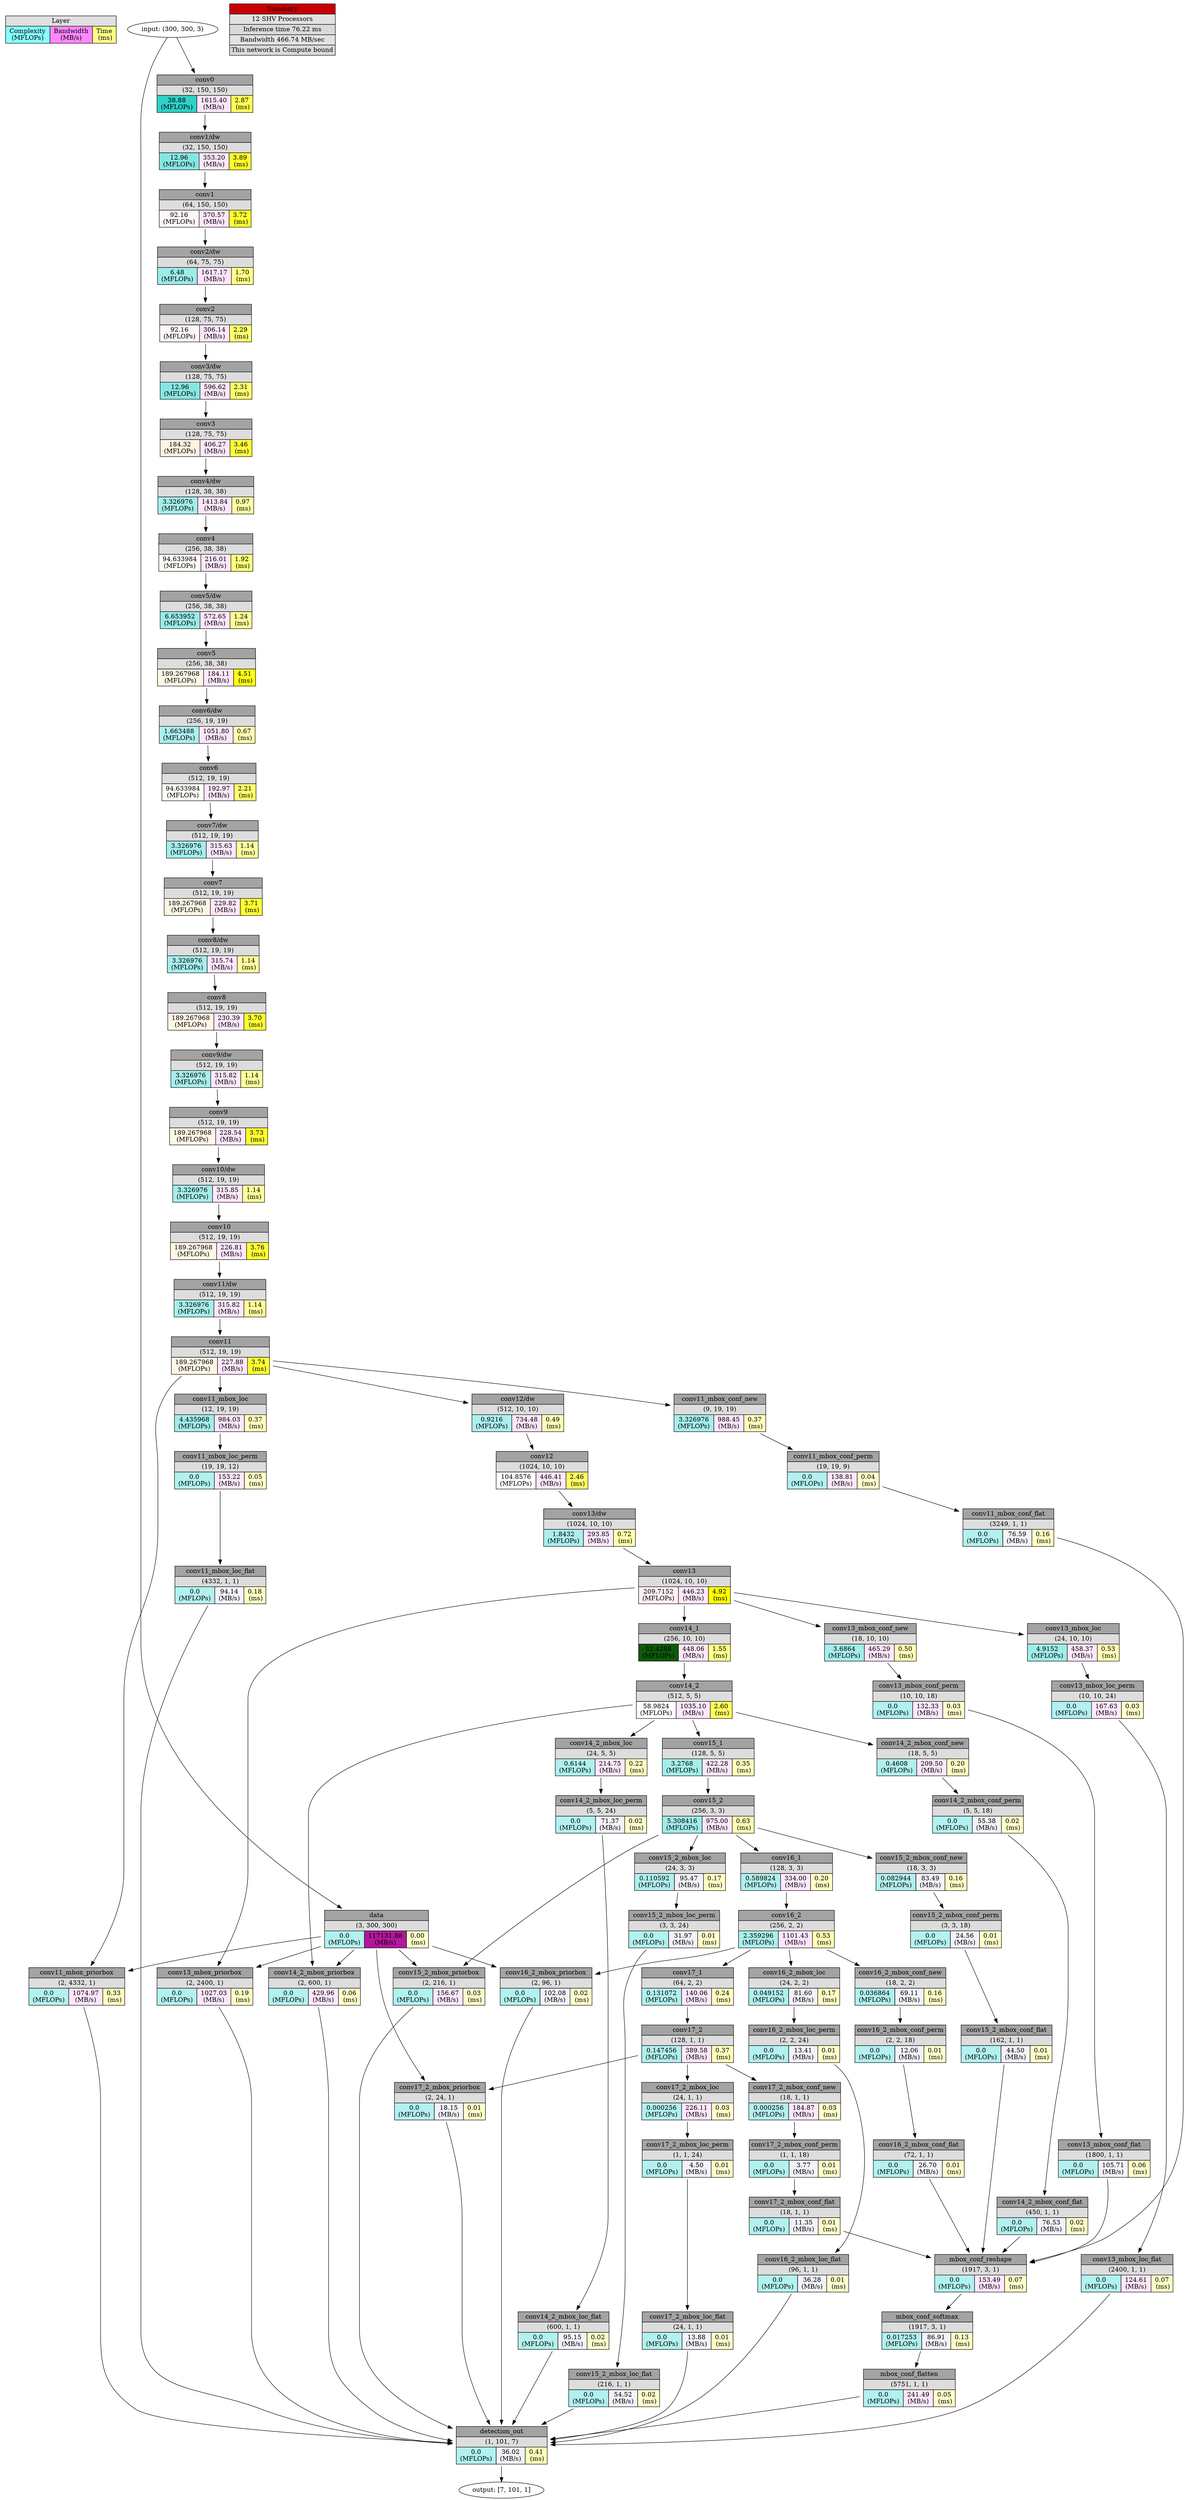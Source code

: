 digraph output {
	Legend [label=<<TABLE BORDER="0" CELLBORDER="1" CELLSPACING="0" CELLPADDING="3">
<TR><TD  BGCOLOR = "#E0E0E0" COLSPAN="3">Layer</TD></TR>
<TR><TD BGCOLOR = "#88FFFF"> Complexity <br/> (MFLOPs) </TD>
<TD BGCOLOR = "#FF88FF"> Bandwidth <br/> (MB/s) </TD>
<TD BGCOLOR = "#FFFF88"> Time <br/> (ms)</TD></TR>
</TABLE>>
 shape=plaintext]
	Input [label="input: (300, 300, 3)"]
	data [label=<
<TABLE BORDER="0" CELLBORDER="1" CELLSPACING="0" CELLPADDING="3">
<TR>
    <TD  BGCOLOR = "#A3A3A3" COLSPAN="3">data</TD>
</TR>
<TR>
    <TD  BGCOLOR = "#DDDDDD" COLSPAN="3">(3, 300, 300)</TD>
</TR>
<TR>
    <TD BGCOLOR = "#B1F1EF"> 0.0 <br/> (MFLOPs) </TD>
    <TD BGCOLOR = "#B2189E"> 117131.88 <br/> (MB/s) </TD>
    <TD BGCOLOR = "#FFFFCC"> 0.00 <br/> (ms)</TD>
</TR>
</TABLE>>
 shape=plaintext]
	Input -> data
	conv11_mbox_priorbox [label=<
<TABLE BORDER="0" CELLBORDER="1" CELLSPACING="0" CELLPADDING="3">
<TR>
    <TD  BGCOLOR = "#A3A3A3" COLSPAN="3">conv11_mbox_priorbox</TD>
</TR>
<TR>
    <TD  BGCOLOR = "#DDDDDD" COLSPAN="3">(2, 4332, 1)</TD>
</TR>
<TR>
    <TD BGCOLOR = "#B1F1EF"> 0.0 <br/> (MFLOPs) </TD>
    <TD BGCOLOR = "#FFE5FC"> 1074.97 <br/> (MB/s) </TD>
    <TD BGCOLOR = "#FFFFBE"> 0.33 <br/> (ms)</TD>
</TR>
</TABLE>>
 shape=plaintext]
	conv11 -> conv11_mbox_priorbox
	data -> conv11_mbox_priorbox
	detection_out [label=<
<TABLE BORDER="0" CELLBORDER="1" CELLSPACING="0" CELLPADDING="3">
<TR>
    <TD  BGCOLOR = "#A3A3A3" COLSPAN="3">detection_out</TD>
</TR>
<TR>
    <TD  BGCOLOR = "#DDDDDD" COLSPAN="3">(1, 101, 7)</TD>
</TR>
<TR>
    <TD BGCOLOR = "#B1F1EF"> 0.0 <br/> (MFLOPs) </TD>
    <TD BGCOLOR = "#100E7FD"> 36.02 <br/> (MB/s) </TD>
    <TD BGCOLOR = "#FFFFBB"> 0.41 <br/> (ms)</TD>
</TR>
</TABLE>>
 shape=plaintext]
	conv11_mbox_loc_flat -> detection_out
	conv13_mbox_loc_flat -> detection_out
	conv14_2_mbox_loc_flat -> detection_out
	conv15_2_mbox_loc_flat -> detection_out
	conv16_2_mbox_loc_flat -> detection_out
	conv17_2_mbox_loc_flat -> detection_out
	mbox_conf_flatten -> detection_out
	conv11_mbox_priorbox -> detection_out
	conv13_mbox_priorbox -> detection_out
	conv14_2_mbox_priorbox -> detection_out
	conv15_2_mbox_priorbox -> detection_out
	conv16_2_mbox_priorbox -> detection_out
	conv17_2_mbox_priorbox -> detection_out
	conv13_mbox_priorbox [label=<
<TABLE BORDER="0" CELLBORDER="1" CELLSPACING="0" CELLPADDING="3">
<TR>
    <TD  BGCOLOR = "#A3A3A3" COLSPAN="3">conv13_mbox_priorbox</TD>
</TR>
<TR>
    <TD  BGCOLOR = "#DDDDDD" COLSPAN="3">(2, 2400, 1)</TD>
</TR>
<TR>
    <TD BGCOLOR = "#B1F1EF"> 0.0 <br/> (MFLOPs) </TD>
    <TD BGCOLOR = "#FFE6FC"> 1027.03 <br/> (MB/s) </TD>
    <TD BGCOLOR = "#FFFFC4"> 0.19 <br/> (ms)</TD>
</TR>
</TABLE>>
 shape=plaintext]
	conv13 -> conv13_mbox_priorbox
	data -> conv13_mbox_priorbox
	conv14_2_mbox_priorbox [label=<
<TABLE BORDER="0" CELLBORDER="1" CELLSPACING="0" CELLPADDING="3">
<TR>
    <TD  BGCOLOR = "#A3A3A3" COLSPAN="3">conv14_2_mbox_priorbox</TD>
</TR>
<TR>
    <TD  BGCOLOR = "#DDDDDD" COLSPAN="3">(2, 600, 1)</TD>
</TR>
<TR>
    <TD BGCOLOR = "#B1F1EF"> 0.0 <br/> (MFLOPs) </TD>
    <TD BGCOLOR = "#FFE7FC"> 429.96 <br/> (MB/s) </TD>
    <TD BGCOLOR = "#FFFFC9"> 0.06 <br/> (ms)</TD>
</TR>
</TABLE>>
 shape=plaintext]
	conv14_2 -> conv14_2_mbox_priorbox
	data -> conv14_2_mbox_priorbox
	conv15_2_mbox_priorbox [label=<
<TABLE BORDER="0" CELLBORDER="1" CELLSPACING="0" CELLPADDING="3">
<TR>
    <TD  BGCOLOR = "#A3A3A3" COLSPAN="3">conv15_2_mbox_priorbox</TD>
</TR>
<TR>
    <TD  BGCOLOR = "#DDDDDD" COLSPAN="3">(2, 216, 1)</TD>
</TR>
<TR>
    <TD BGCOLOR = "#B1F1EF"> 0.0 <br/> (MFLOPs) </TD>
    <TD BGCOLOR = "#FFE7FD"> 156.67 <br/> (MB/s) </TD>
    <TD BGCOLOR = "#FFFFCA"> 0.03 <br/> (ms)</TD>
</TR>
</TABLE>>
 shape=plaintext]
	conv15_2 -> conv15_2_mbox_priorbox
	data -> conv15_2_mbox_priorbox
	conv16_2_mbox_priorbox [label=<
<TABLE BORDER="0" CELLBORDER="1" CELLSPACING="0" CELLPADDING="3">
<TR>
    <TD  BGCOLOR = "#A3A3A3" COLSPAN="3">conv16_2_mbox_priorbox</TD>
</TR>
<TR>
    <TD  BGCOLOR = "#DDDDDD" COLSPAN="3">(2, 96, 1)</TD>
</TR>
<TR>
    <TD BGCOLOR = "#B1F1EF"> 0.0 <br/> (MFLOPs) </TD>
    <TD BGCOLOR = "#100E7FD"> 102.08 <br/> (MB/s) </TD>
    <TD BGCOLOR = "#FFFFCB"> 0.02 <br/> (ms)</TD>
</TR>
</TABLE>>
 shape=plaintext]
	conv16_2 -> conv16_2_mbox_priorbox
	data -> conv16_2_mbox_priorbox
	conv17_2_mbox_priorbox [label=<
<TABLE BORDER="0" CELLBORDER="1" CELLSPACING="0" CELLPADDING="3">
<TR>
    <TD  BGCOLOR = "#A3A3A3" COLSPAN="3">conv17_2_mbox_priorbox</TD>
</TR>
<TR>
    <TD  BGCOLOR = "#DDDDDD" COLSPAN="3">(2, 24, 1)</TD>
</TR>
<TR>
    <TD BGCOLOR = "#B1F1EF"> 0.0 <br/> (MFLOPs) </TD>
    <TD BGCOLOR = "#100E7FD"> 18.15 <br/> (MB/s) </TD>
    <TD BGCOLOR = "#FFFFCB"> 0.01 <br/> (ms)</TD>
</TR>
</TABLE>>
 shape=plaintext]
	conv17_2 -> conv17_2_mbox_priorbox
	data -> conv17_2_mbox_priorbox
	conv0 [label=<
<TABLE BORDER="0" CELLBORDER="1" CELLSPACING="0" CELLPADDING="3">
<TR>
    <TD  BGCOLOR = "#A3A3A3" COLSPAN="3">conv0</TD>
</TR>
<TR>
    <TD  BGCOLOR = "#DDDDDD" COLSPAN="3">(32, 150, 150)</TD>
</TR>
<TR>
    <TD BGCOLOR = "#2ED1C6"> 38.88 <br/> (MFLOPs) </TD>
    <TD BGCOLOR = "#FEE4FB"> 1615.40 <br/> (MB/s) </TD>
    <TD BGCOLOR = "#FFFF55"> 2.87 <br/> (ms)</TD>
</TR>
</TABLE>>
 shape=plaintext]
	Input -> conv0
	"conv1/dw" [label=<
<TABLE BORDER="0" CELLBORDER="1" CELLSPACING="0" CELLPADDING="3">
<TR>
    <TD  BGCOLOR = "#A3A3A3" COLSPAN="3">conv1/dw</TD>
</TR>
<TR>
    <TD  BGCOLOR = "#DDDDDD" COLSPAN="3">(32, 150, 150)</TD>
</TR>
<TR>
    <TD BGCOLOR = "#85E6E1"> 12.96 <br/> (MFLOPs) </TD>
    <TD BGCOLOR = "#FFE7FD"> 353.20 <br/> (MB/s) </TD>
    <TD BGCOLOR = "#FFFF2A"> 3.89 <br/> (ms)</TD>
</TR>
</TABLE>>
 shape=plaintext]
	conv0 -> "conv1/dw"
	conv1 [label=<
<TABLE BORDER="0" CELLBORDER="1" CELLSPACING="0" CELLPADDING="3">
<TR>
    <TD  BGCOLOR = "#A3A3A3" COLSPAN="3">conv1</TD>
</TR>
<TR>
    <TD  BGCOLOR = "#DDDDDD" COLSPAN="3">(64, 150, 150)</TD>
</TR>
<TR>
    <TD BGCOLOR = "#-85A58D"> 92.16 <br/> (MFLOPs) </TD>
    <TD BGCOLOR = "#FFE7FD"> 370.57 <br/> (MB/s) </TD>
    <TD BGCOLOR = "#FFFF31"> 3.72 <br/> (ms)</TD>
</TR>
</TABLE>>
 shape=plaintext]
	"conv1/dw" -> conv1
	"conv2/dw" [label=<
<TABLE BORDER="0" CELLBORDER="1" CELLSPACING="0" CELLPADDING="3">
<TR>
    <TD  BGCOLOR = "#A3A3A3" COLSPAN="3">conv2/dw</TD>
</TR>
<TR>
    <TD  BGCOLOR = "#DDDDDD" COLSPAN="3">(64, 75, 75)</TD>
</TR>
<TR>
    <TD BGCOLOR = "#9BEBE8"> 6.48 <br/> (MFLOPs) </TD>
    <TD BGCOLOR = "#FEE4FB"> 1617.17 <br/> (MB/s) </TD>
    <TD BGCOLOR = "#FFFF85"> 1.70 <br/> (ms)</TD>
</TR>
</TABLE>>
 shape=plaintext]
	conv1 -> "conv2/dw"
	conv2 [label=<
<TABLE BORDER="0" CELLBORDER="1" CELLSPACING="0" CELLPADDING="3">
<TR>
    <TD  BGCOLOR = "#A3A3A3" COLSPAN="3">conv2</TD>
</TR>
<TR>
    <TD  BGCOLOR = "#DDDDDD" COLSPAN="3">(128, 75, 75)</TD>
</TR>
<TR>
    <TD BGCOLOR = "#-85A58D"> 92.16 <br/> (MFLOPs) </TD>
    <TD BGCOLOR = "#FFE7FD"> 306.14 <br/> (MB/s) </TD>
    <TD BGCOLOR = "#FFFF6D"> 2.29 <br/> (ms)</TD>
</TR>
</TABLE>>
 shape=plaintext]
	"conv2/dw" -> conv2
	"conv3/dw" [label=<
<TABLE BORDER="0" CELLBORDER="1" CELLSPACING="0" CELLPADDING="3">
<TR>
    <TD  BGCOLOR = "#A3A3A3" COLSPAN="3">conv3/dw</TD>
</TR>
<TR>
    <TD  BGCOLOR = "#DDDDDD" COLSPAN="3">(128, 75, 75)</TD>
</TR>
<TR>
    <TD BGCOLOR = "#85E6E1"> 12.96 <br/> (MFLOPs) </TD>
    <TD BGCOLOR = "#FFE6FC"> 596.62 <br/> (MB/s) </TD>
    <TD BGCOLOR = "#FFFF6C"> 2.31 <br/> (ms)</TD>
</TR>
</TABLE>>
 shape=plaintext]
	conv2 -> "conv3/dw"
	conv3 [label=<
<TABLE BORDER="0" CELLBORDER="1" CELLSPACING="0" CELLPADDING="3">
<TR>
    <TD  BGCOLOR = "#A3A3A3" COLSPAN="3">conv3</TD>
</TR>
<TR>
    <TD  BGCOLOR = "#DDDDDD" COLSPAN="3">(128, 75, 75)</TD>
</TR>
<TR>
    <TD BGCOLOR = "#-1BC592C"> 184.32 <br/> (MFLOPs) </TD>
    <TD BGCOLOR = "#FFE7FC"> 406.27 <br/> (MB/s) </TD>
    <TD BGCOLOR = "#FFFF3C"> 3.46 <br/> (ms)</TD>
</TR>
</TABLE>>
 shape=plaintext]
	"conv3/dw" -> conv3
	"conv4/dw" [label=<
<TABLE BORDER="0" CELLBORDER="1" CELLSPACING="0" CELLPADDING="3">
<TR>
    <TD  BGCOLOR = "#A3A3A3" COLSPAN="3">conv4/dw</TD>
</TR>
<TR>
    <TD  BGCOLOR = "#DDDDDD" COLSPAN="3">(128, 38, 38)</TD>
</TR>
<TR>
    <TD BGCOLOR = "#A5EEEB"> 3.326976 <br/> (MFLOPs) </TD>
    <TD BGCOLOR = "#FFE5FC"> 1413.84 <br/> (MB/s) </TD>
    <TD BGCOLOR = "#FFFFA3"> 0.97 <br/> (ms)</TD>
</TR>
</TABLE>>
 shape=plaintext]
	conv3 -> "conv4/dw"
	conv4 [label=<
<TABLE BORDER="0" CELLBORDER="1" CELLSPACING="0" CELLPADDING="3">
<TR>
    <TD  BGCOLOR = "#A3A3A3" COLSPAN="3">conv4</TD>
</TR>
<TR>
    <TD  BGCOLOR = "#DDDDDD" COLSPAN="3">(256, 38, 38)</TD>
</TR>
<TR>
    <TD BGCOLOR = "#-8DA38B"> 94.633984 <br/> (MFLOPs) </TD>
    <TD BGCOLOR = "#FFE7FD"> 216.01 <br/> (MB/s) </TD>
    <TD BGCOLOR = "#FFFF7C"> 1.92 <br/> (ms)</TD>
</TR>
</TABLE>>
 shape=plaintext]
	"conv4/dw" -> conv4
	"conv5/dw" [label=<
<TABLE BORDER="0" CELLBORDER="1" CELLSPACING="0" CELLPADDING="3">
<TR>
    <TD  BGCOLOR = "#A3A3A3" COLSPAN="3">conv5/dw</TD>
</TR>
<TR>
    <TD  BGCOLOR = "#DDDDDD" COLSPAN="3">(256, 38, 38)</TD>
</TR>
<TR>
    <TD BGCOLOR = "#9AEBE7"> 6.653952 <br/> (MFLOPs) </TD>
    <TD BGCOLOR = "#FFE6FC"> 572.65 <br/> (MB/s) </TD>
    <TD BGCOLOR = "#FFFF98"> 1.24 <br/> (ms)</TD>
</TR>
</TABLE>>
 shape=plaintext]
	conv4 -> "conv5/dw"
	conv5 [label=<
<TABLE BORDER="0" CELLBORDER="1" CELLSPACING="0" CELLPADDING="3">
<TR>
    <TD  BGCOLOR = "#A3A3A3" COLSPAN="3">conv5</TD>
</TR>
<TR>
    <TD  BGCOLOR = "#DDDDDD" COLSPAN="3">(256, 38, 38)</TD>
</TR>
<TR>
    <TD BGCOLOR = "#-1CC5527"> 189.267968 <br/> (MFLOPs) </TD>
    <TD BGCOLOR = "#FFE7FD"> 184.11 <br/> (MB/s) </TD>
    <TD BGCOLOR = "#FFFF11"> 4.51 <br/> (ms)</TD>
</TR>
</TABLE>>
 shape=plaintext]
	"conv5/dw" -> conv5
	"conv6/dw" [label=<
<TABLE BORDER="0" CELLBORDER="1" CELLSPACING="0" CELLPADDING="3">
<TR>
    <TD  BGCOLOR = "#A3A3A3" COLSPAN="3">conv6/dw</TD>
</TR>
<TR>
    <TD  BGCOLOR = "#DDDDDD" COLSPAN="3">(256, 19, 19)</TD>
</TR>
<TR>
    <TD BGCOLOR = "#ABEFED"> 1.663488 <br/> (MFLOPs) </TD>
    <TD BGCOLOR = "#FFE6FC"> 1051.80 <br/> (MB/s) </TD>
    <TD BGCOLOR = "#FFFFB0"> 0.67 <br/> (ms)</TD>
</TR>
</TABLE>>
 shape=plaintext]
	conv5 -> "conv6/dw"
	conv6 [label=<
<TABLE BORDER="0" CELLBORDER="1" CELLSPACING="0" CELLPADDING="3">
<TR>
    <TD  BGCOLOR = "#A3A3A3" COLSPAN="3">conv6</TD>
</TR>
<TR>
    <TD  BGCOLOR = "#DDDDDD" COLSPAN="3">(512, 19, 19)</TD>
</TR>
<TR>
    <TD BGCOLOR = "#-8DA38B"> 94.633984 <br/> (MFLOPs) </TD>
    <TD BGCOLOR = "#FFE7FD"> 192.97 <br/> (MB/s) </TD>
    <TD BGCOLOR = "#FFFF70"> 2.21 <br/> (ms)</TD>
</TR>
</TABLE>>
 shape=plaintext]
	"conv6/dw" -> conv6
	"conv7/dw" [label=<
<TABLE BORDER="0" CELLBORDER="1" CELLSPACING="0" CELLPADDING="3">
<TR>
    <TD  BGCOLOR = "#A3A3A3" COLSPAN="3">conv7/dw</TD>
</TR>
<TR>
    <TD  BGCOLOR = "#DDDDDD" COLSPAN="3">(512, 19, 19)</TD>
</TR>
<TR>
    <TD BGCOLOR = "#A5EEEB"> 3.326976 <br/> (MFLOPs) </TD>
    <TD BGCOLOR = "#FFE7FD"> 315.63 <br/> (MB/s) </TD>
    <TD BGCOLOR = "#FFFF9C"> 1.14 <br/> (ms)</TD>
</TR>
</TABLE>>
 shape=plaintext]
	conv6 -> "conv7/dw"
	conv7 [label=<
<TABLE BORDER="0" CELLBORDER="1" CELLSPACING="0" CELLPADDING="3">
<TR>
    <TD  BGCOLOR = "#A3A3A3" COLSPAN="3">conv7</TD>
</TR>
<TR>
    <TD  BGCOLOR = "#DDDDDD" COLSPAN="3">(512, 19, 19)</TD>
</TR>
<TR>
    <TD BGCOLOR = "#-1CC5527"> 189.267968 <br/> (MFLOPs) </TD>
    <TD BGCOLOR = "#FFE7FD"> 229.82 <br/> (MB/s) </TD>
    <TD BGCOLOR = "#FFFF32"> 3.71 <br/> (ms)</TD>
</TR>
</TABLE>>
 shape=plaintext]
	"conv7/dw" -> conv7
	"conv8/dw" [label=<
<TABLE BORDER="0" CELLBORDER="1" CELLSPACING="0" CELLPADDING="3">
<TR>
    <TD  BGCOLOR = "#A3A3A3" COLSPAN="3">conv8/dw</TD>
</TR>
<TR>
    <TD  BGCOLOR = "#DDDDDD" COLSPAN="3">(512, 19, 19)</TD>
</TR>
<TR>
    <TD BGCOLOR = "#A5EEEB"> 3.326976 <br/> (MFLOPs) </TD>
    <TD BGCOLOR = "#FFE7FD"> 315.74 <br/> (MB/s) </TD>
    <TD BGCOLOR = "#FFFF9C"> 1.14 <br/> (ms)</TD>
</TR>
</TABLE>>
 shape=plaintext]
	conv7 -> "conv8/dw"
	conv8 [label=<
<TABLE BORDER="0" CELLBORDER="1" CELLSPACING="0" CELLPADDING="3">
<TR>
    <TD  BGCOLOR = "#A3A3A3" COLSPAN="3">conv8</TD>
</TR>
<TR>
    <TD  BGCOLOR = "#DDDDDD" COLSPAN="3">(512, 19, 19)</TD>
</TR>
<TR>
    <TD BGCOLOR = "#-1CC5527"> 189.267968 <br/> (MFLOPs) </TD>
    <TD BGCOLOR = "#FFE7FD"> 230.39 <br/> (MB/s) </TD>
    <TD BGCOLOR = "#FFFF32"> 3.70 <br/> (ms)</TD>
</TR>
</TABLE>>
 shape=plaintext]
	"conv8/dw" -> conv8
	"conv9/dw" [label=<
<TABLE BORDER="0" CELLBORDER="1" CELLSPACING="0" CELLPADDING="3">
<TR>
    <TD  BGCOLOR = "#A3A3A3" COLSPAN="3">conv9/dw</TD>
</TR>
<TR>
    <TD  BGCOLOR = "#DDDDDD" COLSPAN="3">(512, 19, 19)</TD>
</TR>
<TR>
    <TD BGCOLOR = "#A5EEEB"> 3.326976 <br/> (MFLOPs) </TD>
    <TD BGCOLOR = "#FFE7FD"> 315.82 <br/> (MB/s) </TD>
    <TD BGCOLOR = "#FFFF9C"> 1.14 <br/> (ms)</TD>
</TR>
</TABLE>>
 shape=plaintext]
	conv8 -> "conv9/dw"
	conv9 [label=<
<TABLE BORDER="0" CELLBORDER="1" CELLSPACING="0" CELLPADDING="3">
<TR>
    <TD  BGCOLOR = "#A3A3A3" COLSPAN="3">conv9</TD>
</TR>
<TR>
    <TD  BGCOLOR = "#DDDDDD" COLSPAN="3">(512, 19, 19)</TD>
</TR>
<TR>
    <TD BGCOLOR = "#-1CC5527"> 189.267968 <br/> (MFLOPs) </TD>
    <TD BGCOLOR = "#FFE7FD"> 228.54 <br/> (MB/s) </TD>
    <TD BGCOLOR = "#FFFF31"> 3.73 <br/> (ms)</TD>
</TR>
</TABLE>>
 shape=plaintext]
	"conv9/dw" -> conv9
	"conv10/dw" [label=<
<TABLE BORDER="0" CELLBORDER="1" CELLSPACING="0" CELLPADDING="3">
<TR>
    <TD  BGCOLOR = "#A3A3A3" COLSPAN="3">conv10/dw</TD>
</TR>
<TR>
    <TD  BGCOLOR = "#DDDDDD" COLSPAN="3">(512, 19, 19)</TD>
</TR>
<TR>
    <TD BGCOLOR = "#A5EEEB"> 3.326976 <br/> (MFLOPs) </TD>
    <TD BGCOLOR = "#FFE7FD"> 315.85 <br/> (MB/s) </TD>
    <TD BGCOLOR = "#FFFF9C"> 1.14 <br/> (ms)</TD>
</TR>
</TABLE>>
 shape=plaintext]
	conv9 -> "conv10/dw"
	conv10 [label=<
<TABLE BORDER="0" CELLBORDER="1" CELLSPACING="0" CELLPADDING="3">
<TR>
    <TD  BGCOLOR = "#A3A3A3" COLSPAN="3">conv10</TD>
</TR>
<TR>
    <TD  BGCOLOR = "#DDDDDD" COLSPAN="3">(512, 19, 19)</TD>
</TR>
<TR>
    <TD BGCOLOR = "#-1CC5527"> 189.267968 <br/> (MFLOPs) </TD>
    <TD BGCOLOR = "#FFE7FD"> 226.81 <br/> (MB/s) </TD>
    <TD BGCOLOR = "#FFFF30"> 3.76 <br/> (ms)</TD>
</TR>
</TABLE>>
 shape=plaintext]
	"conv10/dw" -> conv10
	"conv11/dw" [label=<
<TABLE BORDER="0" CELLBORDER="1" CELLSPACING="0" CELLPADDING="3">
<TR>
    <TD  BGCOLOR = "#A3A3A3" COLSPAN="3">conv11/dw</TD>
</TR>
<TR>
    <TD  BGCOLOR = "#DDDDDD" COLSPAN="3">(512, 19, 19)</TD>
</TR>
<TR>
    <TD BGCOLOR = "#A5EEEB"> 3.326976 <br/> (MFLOPs) </TD>
    <TD BGCOLOR = "#FFE7FD"> 315.82 <br/> (MB/s) </TD>
    <TD BGCOLOR = "#FFFF9C"> 1.14 <br/> (ms)</TD>
</TR>
</TABLE>>
 shape=plaintext]
	conv10 -> "conv11/dw"
	conv11 [label=<
<TABLE BORDER="0" CELLBORDER="1" CELLSPACING="0" CELLPADDING="3">
<TR>
    <TD  BGCOLOR = "#A3A3A3" COLSPAN="3">conv11</TD>
</TR>
<TR>
    <TD  BGCOLOR = "#DDDDDD" COLSPAN="3">(512, 19, 19)</TD>
</TR>
<TR>
    <TD BGCOLOR = "#-1CC5527"> 189.267968 <br/> (MFLOPs) </TD>
    <TD BGCOLOR = "#FFE7FD"> 227.88 <br/> (MB/s) </TD>
    <TD BGCOLOR = "#FFFF30"> 3.74 <br/> (ms)</TD>
</TR>
</TABLE>>
 shape=plaintext]
	"conv11/dw" -> conv11
	"conv12/dw" [label=<
<TABLE BORDER="0" CELLBORDER="1" CELLSPACING="0" CELLPADDING="3">
<TR>
    <TD  BGCOLOR = "#A3A3A3" COLSPAN="3">conv12/dw</TD>
</TR>
<TR>
    <TD  BGCOLOR = "#DDDDDD" COLSPAN="3">(512, 10, 10)</TD>
</TR>
<TR>
    <TD BGCOLOR = "#ADF0EE"> 0.9216 <br/> (MFLOPs) </TD>
    <TD BGCOLOR = "#FFE6FC"> 734.48 <br/> (MB/s) </TD>
    <TD BGCOLOR = "#FFFFB7"> 0.49 <br/> (ms)</TD>
</TR>
</TABLE>>
 shape=plaintext]
	conv11 -> "conv12/dw"
	conv12 [label=<
<TABLE BORDER="0" CELLBORDER="1" CELLSPACING="0" CELLPADDING="3">
<TR>
    <TD  BGCOLOR = "#A3A3A3" COLSPAN="3">conv12</TD>
</TR>
<TR>
    <TD  BGCOLOR = "#DDDDDD" COLSPAN="3">(1024, 10, 10)</TD>
</TR>
<TR>
    <TD BGCOLOR = "#-B09A80"> 104.8576 <br/> (MFLOPs) </TD>
    <TD BGCOLOR = "#FFE7FC"> 446.41 <br/> (MB/s) </TD>
    <TD BGCOLOR = "#FFFF66"> 2.46 <br/> (ms)</TD>
</TR>
</TABLE>>
 shape=plaintext]
	"conv12/dw" -> conv12
	"conv13/dw" [label=<
<TABLE BORDER="0" CELLBORDER="1" CELLSPACING="0" CELLPADDING="3">
<TR>
    <TD  BGCOLOR = "#A3A3A3" COLSPAN="3">conv13/dw</TD>
</TR>
<TR>
    <TD  BGCOLOR = "#DDDDDD" COLSPAN="3">(1024, 10, 10)</TD>
</TR>
<TR>
    <TD BGCOLOR = "#AAEFED"> 1.8432 <br/> (MFLOPs) </TD>
    <TD BGCOLOR = "#FFE7FD"> 293.85 <br/> (MB/s) </TD>
    <TD BGCOLOR = "#FFFFAE"> 0.72 <br/> (ms)</TD>
</TR>
</TABLE>>
 shape=plaintext]
	conv12 -> "conv13/dw"
	conv13 [label=<
<TABLE BORDER="0" CELLBORDER="1" CELLSPACING="0" CELLPADDING="3">
<TR>
    <TD  BGCOLOR = "#A3A3A3" COLSPAN="3">conv13</TD>
</TR>
<TR>
    <TD  BGCOLOR = "#DDDDDD" COLSPAN="3">(1024, 10, 10)</TD>
</TR>
<TR>
    <TD BGCOLOR = "#-2114411"> 209.7152 <br/> (MFLOPs) </TD>
    <TD BGCOLOR = "#FFE7FC"> 446.23 <br/> (MB/s) </TD>
    <TD BGCOLOR = "#FFFF0"> 4.92 <br/> (ms)</TD>
</TR>
</TABLE>>
 shape=plaintext]
	"conv13/dw" -> conv13
	conv14_1 [label=<
<TABLE BORDER="0" CELLBORDER="1" CELLSPACING="0" CELLPADDING="3">
<TR>
    <TD  BGCOLOR = "#A3A3A3" COLSPAN="3">conv14_1</TD>
</TR>
<TR>
    <TD  BGCOLOR = "#DDDDDD" COLSPAN="3">(256, 10, 10)</TD>
</TR>
<TR>
    <TD BGCOLOR = "#0C5B7"> 52.4288 <br/> (MFLOPs) </TD>
    <TD BGCOLOR = "#FFE7FC"> 448.06 <br/> (MB/s) </TD>
    <TD BGCOLOR = "#FFFF8B"> 1.55 <br/> (ms)</TD>
</TR>
</TABLE>>
 shape=plaintext]
	conv13 -> conv14_1
	conv14_2 [label=<
<TABLE BORDER="0" CELLBORDER="1" CELLSPACING="0" CELLPADDING="3">
<TR>
    <TD  BGCOLOR = "#A3A3A3" COLSPAN="3">conv14_2</TD>
</TR>
<TR>
    <TD  BGCOLOR = "#DDDDDD" COLSPAN="3">(512, 5, 5)</TD>
</TR>
<TR>
    <TD BGCOLOR = "#-15C0B0"> 58.9824 <br/> (MFLOPs) </TD>
    <TD BGCOLOR = "#FFE6FC"> 1035.10 <br/> (MB/s) </TD>
    <TD BGCOLOR = "#FFFF60"> 2.60 <br/> (ms)</TD>
</TR>
</TABLE>>
 shape=plaintext]
	conv14_1 -> conv14_2
	conv15_1 [label=<
<TABLE BORDER="0" CELLBORDER="1" CELLSPACING="0" CELLPADDING="3">
<TR>
    <TD  BGCOLOR = "#A3A3A3" COLSPAN="3">conv15_1</TD>
</TR>
<TR>
    <TD  BGCOLOR = "#DDDDDD" COLSPAN="3">(128, 5, 5)</TD>
</TR>
<TR>
    <TD BGCOLOR = "#A5EEEB"> 3.2768 <br/> (MFLOPs) </TD>
    <TD BGCOLOR = "#FFE7FC"> 422.28 <br/> (MB/s) </TD>
    <TD BGCOLOR = "#FFFFBD"> 0.35 <br/> (ms)</TD>
</TR>
</TABLE>>
 shape=plaintext]
	conv14_2 -> conv15_1
	conv15_2 [label=<
<TABLE BORDER="0" CELLBORDER="1" CELLSPACING="0" CELLPADDING="3">
<TR>
    <TD  BGCOLOR = "#A3A3A3" COLSPAN="3">conv15_2</TD>
</TR>
<TR>
    <TD  BGCOLOR = "#DDDDDD" COLSPAN="3">(256, 3, 3)</TD>
</TR>
<TR>
    <TD BGCOLOR = "#9FECE9"> 5.308416 <br/> (MFLOPs) </TD>
    <TD BGCOLOR = "#FFE6FC"> 975.00 <br/> (MB/s) </TD>
    <TD BGCOLOR = "#FFFFB2"> 0.63 <br/> (ms)</TD>
</TR>
</TABLE>>
 shape=plaintext]
	conv15_1 -> conv15_2
	conv16_1 [label=<
<TABLE BORDER="0" CELLBORDER="1" CELLSPACING="0" CELLPADDING="3">
<TR>
    <TD  BGCOLOR = "#A3A3A3" COLSPAN="3">conv16_1</TD>
</TR>
<TR>
    <TD  BGCOLOR = "#DDDDDD" COLSPAN="3">(128, 3, 3)</TD>
</TR>
<TR>
    <TD BGCOLOR = "#AFF0EE"> 0.589824 <br/> (MFLOPs) </TD>
    <TD BGCOLOR = "#FFE7FD"> 334.00 <br/> (MB/s) </TD>
    <TD BGCOLOR = "#FFFFC3"> 0.20 <br/> (ms)</TD>
</TR>
</TABLE>>
 shape=plaintext]
	conv15_2 -> conv16_1
	conv16_2 [label=<
<TABLE BORDER="0" CELLBORDER="1" CELLSPACING="0" CELLPADDING="3">
<TR>
    <TD  BGCOLOR = "#A3A3A3" COLSPAN="3">conv16_2</TD>
</TR>
<TR>
    <TD  BGCOLOR = "#DDDDDD" COLSPAN="3">(256, 2, 2)</TD>
</TR>
<TR>
    <TD BGCOLOR = "#A9EFEC"> 2.359296 <br/> (MFLOPs) </TD>
    <TD BGCOLOR = "#FFE5FC"> 1101.43 <br/> (MB/s) </TD>
    <TD BGCOLOR = "#FFFFB6"> 0.53 <br/> (ms)</TD>
</TR>
</TABLE>>
 shape=plaintext]
	conv16_1 -> conv16_2
	conv17_1 [label=<
<TABLE BORDER="0" CELLBORDER="1" CELLSPACING="0" CELLPADDING="3">
<TR>
    <TD  BGCOLOR = "#A3A3A3" COLSPAN="3">conv17_1</TD>
</TR>
<TR>
    <TD  BGCOLOR = "#DDDDDD" COLSPAN="3">(64, 2, 2)</TD>
</TR>
<TR>
    <TD BGCOLOR = "#B0F0EE"> 0.131072 <br/> (MFLOPs) </TD>
    <TD BGCOLOR = "#FFE7FD"> 140.06 <br/> (MB/s) </TD>
    <TD BGCOLOR = "#FFFFC2"> 0.24 <br/> (ms)</TD>
</TR>
</TABLE>>
 shape=plaintext]
	conv16_2 -> conv17_1
	conv17_2 [label=<
<TABLE BORDER="0" CELLBORDER="1" CELLSPACING="0" CELLPADDING="3">
<TR>
    <TD  BGCOLOR = "#A3A3A3" COLSPAN="3">conv17_2</TD>
</TR>
<TR>
    <TD  BGCOLOR = "#DDDDDD" COLSPAN="3">(128, 1, 1)</TD>
</TR>
<TR>
    <TD BGCOLOR = "#B0F0EE"> 0.147456 <br/> (MFLOPs) </TD>
    <TD BGCOLOR = "#FFE7FC"> 389.58 <br/> (MB/s) </TD>
    <TD BGCOLOR = "#FFFFBC"> 0.37 <br/> (ms)</TD>
</TR>
</TABLE>>
 shape=plaintext]
	conv17_1 -> conv17_2
	conv17_2_mbox_loc [label=<
<TABLE BORDER="0" CELLBORDER="1" CELLSPACING="0" CELLPADDING="3">
<TR>
    <TD  BGCOLOR = "#A3A3A3" COLSPAN="3">conv17_2_mbox_loc</TD>
</TR>
<TR>
    <TD  BGCOLOR = "#DDDDDD" COLSPAN="3">(24, 1, 1)</TD>
</TR>
<TR>
    <TD BGCOLOR = "#B0F0EE"> 0.000256 <br/> (MFLOPs) </TD>
    <TD BGCOLOR = "#FFE7FD"> 226.11 <br/> (MB/s) </TD>
    <TD BGCOLOR = "#FFFFCA"> 0.03 <br/> (ms)</TD>
</TR>
</TABLE>>
 shape=plaintext]
	conv17_2 -> conv17_2_mbox_loc
	conv17_2_mbox_loc_perm [label=<
<TABLE BORDER="0" CELLBORDER="1" CELLSPACING="0" CELLPADDING="3">
<TR>
    <TD  BGCOLOR = "#A3A3A3" COLSPAN="3">conv17_2_mbox_loc_perm</TD>
</TR>
<TR>
    <TD  BGCOLOR = "#DDDDDD" COLSPAN="3">(1, 1, 24)</TD>
</TR>
<TR>
    <TD BGCOLOR = "#B1F1EF"> 0.0 <br/> (MFLOPs) </TD>
    <TD BGCOLOR = "#100E7FD"> 4.50 <br/> (MB/s) </TD>
    <TD BGCOLOR = "#FFFFCB"> 0.01 <br/> (ms)</TD>
</TR>
</TABLE>>
 shape=plaintext]
	conv17_2_mbox_loc -> conv17_2_mbox_loc_perm
	conv17_2_mbox_loc_flat [label=<
<TABLE BORDER="0" CELLBORDER="1" CELLSPACING="0" CELLPADDING="3">
<TR>
    <TD  BGCOLOR = "#A3A3A3" COLSPAN="3">conv17_2_mbox_loc_flat</TD>
</TR>
<TR>
    <TD  BGCOLOR = "#DDDDDD" COLSPAN="3">(24, 1, 1)</TD>
</TR>
<TR>
    <TD BGCOLOR = "#B1F1EF"> 0.0 <br/> (MFLOPs) </TD>
    <TD BGCOLOR = "#100E7FD"> 13.88 <br/> (MB/s) </TD>
    <TD BGCOLOR = "#FFFFCB"> 0.01 <br/> (ms)</TD>
</TR>
</TABLE>>
 shape=plaintext]
	conv17_2_mbox_loc_perm -> conv17_2_mbox_loc_flat
	conv17_2_mbox_conf_new [label=<
<TABLE BORDER="0" CELLBORDER="1" CELLSPACING="0" CELLPADDING="3">
<TR>
    <TD  BGCOLOR = "#A3A3A3" COLSPAN="3">conv17_2_mbox_conf_new</TD>
</TR>
<TR>
    <TD  BGCOLOR = "#DDDDDD" COLSPAN="3">(18, 1, 1)</TD>
</TR>
<TR>
    <TD BGCOLOR = "#B0F0EE"> 0.000256 <br/> (MFLOPs) </TD>
    <TD BGCOLOR = "#FFE7FD"> 184.87 <br/> (MB/s) </TD>
    <TD BGCOLOR = "#FFFFCA"> 0.03 <br/> (ms)</TD>
</TR>
</TABLE>>
 shape=plaintext]
	conv17_2 -> conv17_2_mbox_conf_new
	conv17_2_mbox_conf_perm [label=<
<TABLE BORDER="0" CELLBORDER="1" CELLSPACING="0" CELLPADDING="3">
<TR>
    <TD  BGCOLOR = "#A3A3A3" COLSPAN="3">conv17_2_mbox_conf_perm</TD>
</TR>
<TR>
    <TD  BGCOLOR = "#DDDDDD" COLSPAN="3">(1, 1, 18)</TD>
</TR>
<TR>
    <TD BGCOLOR = "#B1F1EF"> 0.0 <br/> (MFLOPs) </TD>
    <TD BGCOLOR = "#100E7FD"> 3.77 <br/> (MB/s) </TD>
    <TD BGCOLOR = "#FFFFCB"> 0.01 <br/> (ms)</TD>
</TR>
</TABLE>>
 shape=plaintext]
	conv17_2_mbox_conf_new -> conv17_2_mbox_conf_perm
	conv17_2_mbox_conf_flat [label=<
<TABLE BORDER="0" CELLBORDER="1" CELLSPACING="0" CELLPADDING="3">
<TR>
    <TD  BGCOLOR = "#A3A3A3" COLSPAN="3">conv17_2_mbox_conf_flat</TD>
</TR>
<TR>
    <TD  BGCOLOR = "#DDDDDD" COLSPAN="3">(18, 1, 1)</TD>
</TR>
<TR>
    <TD BGCOLOR = "#B1F1EF"> 0.0 <br/> (MFLOPs) </TD>
    <TD BGCOLOR = "#100E7FD"> 11.35 <br/> (MB/s) </TD>
    <TD BGCOLOR = "#FFFFCB"> 0.01 <br/> (ms)</TD>
</TR>
</TABLE>>
 shape=plaintext]
	conv17_2_mbox_conf_perm -> conv17_2_mbox_conf_flat
	mbox_conf_reshape [label=<
<TABLE BORDER="0" CELLBORDER="1" CELLSPACING="0" CELLPADDING="3">
<TR>
    <TD  BGCOLOR = "#A3A3A3" COLSPAN="3">mbox_conf_reshape</TD>
</TR>
<TR>
    <TD  BGCOLOR = "#DDDDDD" COLSPAN="3">(1917, 3, 1)</TD>
</TR>
<TR>
    <TD BGCOLOR = "#B1F1EF"> 0.0 <br/> (MFLOPs) </TD>
    <TD BGCOLOR = "#FFE7FD"> 153.49 <br/> (MB/s) </TD>
    <TD BGCOLOR = "#FFFFC9"> 0.07 <br/> (ms)</TD>
</TR>
</TABLE>>
 shape=plaintext]
	conv11_mbox_conf_flat -> mbox_conf_reshape
	conv13_mbox_conf_flat -> mbox_conf_reshape
	conv14_2_mbox_conf_flat -> mbox_conf_reshape
	conv15_2_mbox_conf_flat -> mbox_conf_reshape
	conv16_2_mbox_conf_flat -> mbox_conf_reshape
	conv17_2_mbox_conf_flat -> mbox_conf_reshape
	mbox_conf_softmax [label=<
<TABLE BORDER="0" CELLBORDER="1" CELLSPACING="0" CELLPADDING="3">
<TR>
    <TD  BGCOLOR = "#A3A3A3" COLSPAN="3">mbox_conf_softmax</TD>
</TR>
<TR>
    <TD  BGCOLOR = "#DDDDDD" COLSPAN="3">(1917, 3, 1)</TD>
</TR>
<TR>
    <TD BGCOLOR = "#B0F0EE"> 0.017253 <br/> (MFLOPs) </TD>
    <TD BGCOLOR = "#100E7FD"> 86.91 <br/> (MB/s) </TD>
    <TD BGCOLOR = "#FFFFC6"> 0.13 <br/> (ms)</TD>
</TR>
</TABLE>>
 shape=plaintext]
	mbox_conf_reshape -> mbox_conf_softmax
	mbox_conf_flatten [label=<
<TABLE BORDER="0" CELLBORDER="1" CELLSPACING="0" CELLPADDING="3">
<TR>
    <TD  BGCOLOR = "#A3A3A3" COLSPAN="3">mbox_conf_flatten</TD>
</TR>
<TR>
    <TD  BGCOLOR = "#DDDDDD" COLSPAN="3">(5751, 1, 1)</TD>
</TR>
<TR>
    <TD BGCOLOR = "#B1F1EF"> 0.0 <br/> (MFLOPs) </TD>
    <TD BGCOLOR = "#FFE7FD"> 241.49 <br/> (MB/s) </TD>
    <TD BGCOLOR = "#FFFFCA"> 0.05 <br/> (ms)</TD>
</TR>
</TABLE>>
 shape=plaintext]
	mbox_conf_softmax -> mbox_conf_flatten
	conv16_2_mbox_loc [label=<
<TABLE BORDER="0" CELLBORDER="1" CELLSPACING="0" CELLPADDING="3">
<TR>
    <TD  BGCOLOR = "#A3A3A3" COLSPAN="3">conv16_2_mbox_loc</TD>
</TR>
<TR>
    <TD  BGCOLOR = "#DDDDDD" COLSPAN="3">(24, 2, 2)</TD>
</TR>
<TR>
    <TD BGCOLOR = "#B0F0EE"> 0.049152 <br/> (MFLOPs) </TD>
    <TD BGCOLOR = "#100E7FD"> 81.60 <br/> (MB/s) </TD>
    <TD BGCOLOR = "#FFFFC5"> 0.17 <br/> (ms)</TD>
</TR>
</TABLE>>
 shape=plaintext]
	conv16_2 -> conv16_2_mbox_loc
	conv16_2_mbox_loc_perm [label=<
<TABLE BORDER="0" CELLBORDER="1" CELLSPACING="0" CELLPADDING="3">
<TR>
    <TD  BGCOLOR = "#A3A3A3" COLSPAN="3">conv16_2_mbox_loc_perm</TD>
</TR>
<TR>
    <TD  BGCOLOR = "#DDDDDD" COLSPAN="3">(2, 2, 24)</TD>
</TR>
<TR>
    <TD BGCOLOR = "#B1F1EF"> 0.0 <br/> (MFLOPs) </TD>
    <TD BGCOLOR = "#100E7FD"> 13.41 <br/> (MB/s) </TD>
    <TD BGCOLOR = "#FFFFCB"> 0.01 <br/> (ms)</TD>
</TR>
</TABLE>>
 shape=plaintext]
	conv16_2_mbox_loc -> conv16_2_mbox_loc_perm
	conv16_2_mbox_loc_flat [label=<
<TABLE BORDER="0" CELLBORDER="1" CELLSPACING="0" CELLPADDING="3">
<TR>
    <TD  BGCOLOR = "#A3A3A3" COLSPAN="3">conv16_2_mbox_loc_flat</TD>
</TR>
<TR>
    <TD  BGCOLOR = "#DDDDDD" COLSPAN="3">(96, 1, 1)</TD>
</TR>
<TR>
    <TD BGCOLOR = "#B1F1EF"> 0.0 <br/> (MFLOPs) </TD>
    <TD BGCOLOR = "#100E7FD"> 36.28 <br/> (MB/s) </TD>
    <TD BGCOLOR = "#FFFFCB"> 0.01 <br/> (ms)</TD>
</TR>
</TABLE>>
 shape=plaintext]
	conv16_2_mbox_loc_perm -> conv16_2_mbox_loc_flat
	conv16_2_mbox_conf_new [label=<
<TABLE BORDER="0" CELLBORDER="1" CELLSPACING="0" CELLPADDING="3">
<TR>
    <TD  BGCOLOR = "#A3A3A3" COLSPAN="3">conv16_2_mbox_conf_new</TD>
</TR>
<TR>
    <TD  BGCOLOR = "#DDDDDD" COLSPAN="3">(18, 2, 2)</TD>
</TR>
<TR>
    <TD BGCOLOR = "#B0F0EE"> 0.036864 <br/> (MFLOPs) </TD>
    <TD BGCOLOR = "#100E7FD"> 69.11 <br/> (MB/s) </TD>
    <TD BGCOLOR = "#FFFFC5"> 0.16 <br/> (ms)</TD>
</TR>
</TABLE>>
 shape=plaintext]
	conv16_2 -> conv16_2_mbox_conf_new
	conv16_2_mbox_conf_perm [label=<
<TABLE BORDER="0" CELLBORDER="1" CELLSPACING="0" CELLPADDING="3">
<TR>
    <TD  BGCOLOR = "#A3A3A3" COLSPAN="3">conv16_2_mbox_conf_perm</TD>
</TR>
<TR>
    <TD  BGCOLOR = "#DDDDDD" COLSPAN="3">(2, 2, 18)</TD>
</TR>
<TR>
    <TD BGCOLOR = "#B1F1EF"> 0.0 <br/> (MFLOPs) </TD>
    <TD BGCOLOR = "#100E7FD"> 12.06 <br/> (MB/s) </TD>
    <TD BGCOLOR = "#FFFFCB"> 0.01 <br/> (ms)</TD>
</TR>
</TABLE>>
 shape=plaintext]
	conv16_2_mbox_conf_new -> conv16_2_mbox_conf_perm
	conv16_2_mbox_conf_flat [label=<
<TABLE BORDER="0" CELLBORDER="1" CELLSPACING="0" CELLPADDING="3">
<TR>
    <TD  BGCOLOR = "#A3A3A3" COLSPAN="3">conv16_2_mbox_conf_flat</TD>
</TR>
<TR>
    <TD  BGCOLOR = "#DDDDDD" COLSPAN="3">(72, 1, 1)</TD>
</TR>
<TR>
    <TD BGCOLOR = "#B1F1EF"> 0.0 <br/> (MFLOPs) </TD>
    <TD BGCOLOR = "#100E7FD"> 26.70 <br/> (MB/s) </TD>
    <TD BGCOLOR = "#FFFFCB"> 0.01 <br/> (ms)</TD>
</TR>
</TABLE>>
 shape=plaintext]
	conv16_2_mbox_conf_perm -> conv16_2_mbox_conf_flat
	conv15_2_mbox_loc [label=<
<TABLE BORDER="0" CELLBORDER="1" CELLSPACING="0" CELLPADDING="3">
<TR>
    <TD  BGCOLOR = "#A3A3A3" COLSPAN="3">conv15_2_mbox_loc</TD>
</TR>
<TR>
    <TD  BGCOLOR = "#DDDDDD" COLSPAN="3">(24, 3, 3)</TD>
</TR>
<TR>
    <TD BGCOLOR = "#B0F0EE"> 0.110592 <br/> (MFLOPs) </TD>
    <TD BGCOLOR = "#100E7FD"> 95.47 <br/> (MB/s) </TD>
    <TD BGCOLOR = "#FFFFC5"> 0.17 <br/> (ms)</TD>
</TR>
</TABLE>>
 shape=plaintext]
	conv15_2 -> conv15_2_mbox_loc
	conv15_2_mbox_loc_perm [label=<
<TABLE BORDER="0" CELLBORDER="1" CELLSPACING="0" CELLPADDING="3">
<TR>
    <TD  BGCOLOR = "#A3A3A3" COLSPAN="3">conv15_2_mbox_loc_perm</TD>
</TR>
<TR>
    <TD  BGCOLOR = "#DDDDDD" COLSPAN="3">(3, 3, 24)</TD>
</TR>
<TR>
    <TD BGCOLOR = "#B1F1EF"> 0.0 <br/> (MFLOPs) </TD>
    <TD BGCOLOR = "#100E7FD"> 31.97 <br/> (MB/s) </TD>
    <TD BGCOLOR = "#FFFFCB"> 0.01 <br/> (ms)</TD>
</TR>
</TABLE>>
 shape=plaintext]
	conv15_2_mbox_loc -> conv15_2_mbox_loc_perm
	conv15_2_mbox_loc_flat [label=<
<TABLE BORDER="0" CELLBORDER="1" CELLSPACING="0" CELLPADDING="3">
<TR>
    <TD  BGCOLOR = "#A3A3A3" COLSPAN="3">conv15_2_mbox_loc_flat</TD>
</TR>
<TR>
    <TD  BGCOLOR = "#DDDDDD" COLSPAN="3">(216, 1, 1)</TD>
</TR>
<TR>
    <TD BGCOLOR = "#B1F1EF"> 0.0 <br/> (MFLOPs) </TD>
    <TD BGCOLOR = "#100E7FD"> 54.52 <br/> (MB/s) </TD>
    <TD BGCOLOR = "#FFFFCB"> 0.02 <br/> (ms)</TD>
</TR>
</TABLE>>
 shape=plaintext]
	conv15_2_mbox_loc_perm -> conv15_2_mbox_loc_flat
	conv15_2_mbox_conf_new [label=<
<TABLE BORDER="0" CELLBORDER="1" CELLSPACING="0" CELLPADDING="3">
<TR>
    <TD  BGCOLOR = "#A3A3A3" COLSPAN="3">conv15_2_mbox_conf_new</TD>
</TR>
<TR>
    <TD  BGCOLOR = "#DDDDDD" COLSPAN="3">(18, 3, 3)</TD>
</TR>
<TR>
    <TD BGCOLOR = "#B0F0EE"> 0.082944 <br/> (MFLOPs) </TD>
    <TD BGCOLOR = "#100E7FD"> 83.49 <br/> (MB/s) </TD>
    <TD BGCOLOR = "#FFFFC5"> 0.16 <br/> (ms)</TD>
</TR>
</TABLE>>
 shape=plaintext]
	conv15_2 -> conv15_2_mbox_conf_new
	conv15_2_mbox_conf_perm [label=<
<TABLE BORDER="0" CELLBORDER="1" CELLSPACING="0" CELLPADDING="3">
<TR>
    <TD  BGCOLOR = "#A3A3A3" COLSPAN="3">conv15_2_mbox_conf_perm</TD>
</TR>
<TR>
    <TD  BGCOLOR = "#DDDDDD" COLSPAN="3">(3, 3, 18)</TD>
</TR>
<TR>
    <TD BGCOLOR = "#B1F1EF"> 0.0 <br/> (MFLOPs) </TD>
    <TD BGCOLOR = "#100E7FD"> 24.56 <br/> (MB/s) </TD>
    <TD BGCOLOR = "#FFFFCB"> 0.01 <br/> (ms)</TD>
</TR>
</TABLE>>
 shape=plaintext]
	conv15_2_mbox_conf_new -> conv15_2_mbox_conf_perm
	conv15_2_mbox_conf_flat [label=<
<TABLE BORDER="0" CELLBORDER="1" CELLSPACING="0" CELLPADDING="3">
<TR>
    <TD  BGCOLOR = "#A3A3A3" COLSPAN="3">conv15_2_mbox_conf_flat</TD>
</TR>
<TR>
    <TD  BGCOLOR = "#DDDDDD" COLSPAN="3">(162, 1, 1)</TD>
</TR>
<TR>
    <TD BGCOLOR = "#B1F1EF"> 0.0 <br/> (MFLOPs) </TD>
    <TD BGCOLOR = "#100E7FD"> 44.50 <br/> (MB/s) </TD>
    <TD BGCOLOR = "#FFFFCB"> 0.01 <br/> (ms)</TD>
</TR>
</TABLE>>
 shape=plaintext]
	conv15_2_mbox_conf_perm -> conv15_2_mbox_conf_flat
	conv14_2_mbox_loc [label=<
<TABLE BORDER="0" CELLBORDER="1" CELLSPACING="0" CELLPADDING="3">
<TR>
    <TD  BGCOLOR = "#A3A3A3" COLSPAN="3">conv14_2_mbox_loc</TD>
</TR>
<TR>
    <TD  BGCOLOR = "#DDDDDD" COLSPAN="3">(24, 5, 5)</TD>
</TR>
<TR>
    <TD BGCOLOR = "#AEF0EE"> 0.6144 <br/> (MFLOPs) </TD>
    <TD BGCOLOR = "#FFE7FD"> 214.75 <br/> (MB/s) </TD>
    <TD BGCOLOR = "#FFFFC3"> 0.22 <br/> (ms)</TD>
</TR>
</TABLE>>
 shape=plaintext]
	conv14_2 -> conv14_2_mbox_loc
	conv14_2_mbox_loc_perm [label=<
<TABLE BORDER="0" CELLBORDER="1" CELLSPACING="0" CELLPADDING="3">
<TR>
    <TD  BGCOLOR = "#A3A3A3" COLSPAN="3">conv14_2_mbox_loc_perm</TD>
</TR>
<TR>
    <TD  BGCOLOR = "#DDDDDD" COLSPAN="3">(5, 5, 24)</TD>
</TR>
<TR>
    <TD BGCOLOR = "#B1F1EF"> 0.0 <br/> (MFLOPs) </TD>
    <TD BGCOLOR = "#100E7FD"> 71.37 <br/> (MB/s) </TD>
    <TD BGCOLOR = "#FFFFCB"> 0.02 <br/> (ms)</TD>
</TR>
</TABLE>>
 shape=plaintext]
	conv14_2_mbox_loc -> conv14_2_mbox_loc_perm
	conv14_2_mbox_loc_flat [label=<
<TABLE BORDER="0" CELLBORDER="1" CELLSPACING="0" CELLPADDING="3">
<TR>
    <TD  BGCOLOR = "#A3A3A3" COLSPAN="3">conv14_2_mbox_loc_flat</TD>
</TR>
<TR>
    <TD  BGCOLOR = "#DDDDDD" COLSPAN="3">(600, 1, 1)</TD>
</TR>
<TR>
    <TD BGCOLOR = "#B1F1EF"> 0.0 <br/> (MFLOPs) </TD>
    <TD BGCOLOR = "#100E7FD"> 95.15 <br/> (MB/s) </TD>
    <TD BGCOLOR = "#FFFFCB"> 0.02 <br/> (ms)</TD>
</TR>
</TABLE>>
 shape=plaintext]
	conv14_2_mbox_loc_perm -> conv14_2_mbox_loc_flat
	conv14_2_mbox_conf_new [label=<
<TABLE BORDER="0" CELLBORDER="1" CELLSPACING="0" CELLPADDING="3">
<TR>
    <TD  BGCOLOR = "#A3A3A3" COLSPAN="3">conv14_2_mbox_conf_new</TD>
</TR>
<TR>
    <TD  BGCOLOR = "#DDDDDD" COLSPAN="3">(18, 5, 5)</TD>
</TR>
<TR>
    <TD BGCOLOR = "#AFF0EE"> 0.4608 <br/> (MFLOPs) </TD>
    <TD BGCOLOR = "#FFE7FD"> 209.50 <br/> (MB/s) </TD>
    <TD BGCOLOR = "#FFFFC3"> 0.20 <br/> (ms)</TD>
</TR>
</TABLE>>
 shape=plaintext]
	conv14_2 -> conv14_2_mbox_conf_new
	conv14_2_mbox_conf_perm [label=<
<TABLE BORDER="0" CELLBORDER="1" CELLSPACING="0" CELLPADDING="3">
<TR>
    <TD  BGCOLOR = "#A3A3A3" COLSPAN="3">conv14_2_mbox_conf_perm</TD>
</TR>
<TR>
    <TD  BGCOLOR = "#DDDDDD" COLSPAN="3">(5, 5, 18)</TD>
</TR>
<TR>
    <TD BGCOLOR = "#B1F1EF"> 0.0 <br/> (MFLOPs) </TD>
    <TD BGCOLOR = "#100E7FD"> 55.38 <br/> (MB/s) </TD>
    <TD BGCOLOR = "#FFFFCB"> 0.02 <br/> (ms)</TD>
</TR>
</TABLE>>
 shape=plaintext]
	conv14_2_mbox_conf_new -> conv14_2_mbox_conf_perm
	conv14_2_mbox_conf_flat [label=<
<TABLE BORDER="0" CELLBORDER="1" CELLSPACING="0" CELLPADDING="3">
<TR>
    <TD  BGCOLOR = "#A3A3A3" COLSPAN="3">conv14_2_mbox_conf_flat</TD>
</TR>
<TR>
    <TD  BGCOLOR = "#DDDDDD" COLSPAN="3">(450, 1, 1)</TD>
</TR>
<TR>
    <TD BGCOLOR = "#B1F1EF"> 0.0 <br/> (MFLOPs) </TD>
    <TD BGCOLOR = "#100E7FD"> 76.53 <br/> (MB/s) </TD>
    <TD BGCOLOR = "#FFFFCB"> 0.02 <br/> (ms)</TD>
</TR>
</TABLE>>
 shape=plaintext]
	conv14_2_mbox_conf_perm -> conv14_2_mbox_conf_flat
	conv13_mbox_loc [label=<
<TABLE BORDER="0" CELLBORDER="1" CELLSPACING="0" CELLPADDING="3">
<TR>
    <TD  BGCOLOR = "#A3A3A3" COLSPAN="3">conv13_mbox_loc</TD>
</TR>
<TR>
    <TD  BGCOLOR = "#DDDDDD" COLSPAN="3">(24, 10, 10)</TD>
</TR>
<TR>
    <TD BGCOLOR = "#A0ECE9"> 4.9152 <br/> (MFLOPs) </TD>
    <TD BGCOLOR = "#FFE7FC"> 458.37 <br/> (MB/s) </TD>
    <TD BGCOLOR = "#FFFFB6"> 0.53 <br/> (ms)</TD>
</TR>
</TABLE>>
 shape=plaintext]
	conv13 -> conv13_mbox_loc
	conv13_mbox_loc_perm [label=<
<TABLE BORDER="0" CELLBORDER="1" CELLSPACING="0" CELLPADDING="3">
<TR>
    <TD  BGCOLOR = "#A3A3A3" COLSPAN="3">conv13_mbox_loc_perm</TD>
</TR>
<TR>
    <TD  BGCOLOR = "#DDDDDD" COLSPAN="3">(10, 10, 24)</TD>
</TR>
<TR>
    <TD BGCOLOR = "#B1F1EF"> 0.0 <br/> (MFLOPs) </TD>
    <TD BGCOLOR = "#FFE7FD"> 167.63 <br/> (MB/s) </TD>
    <TD BGCOLOR = "#FFFFCA"> 0.03 <br/> (ms)</TD>
</TR>
</TABLE>>
 shape=plaintext]
	conv13_mbox_loc -> conv13_mbox_loc_perm
	conv13_mbox_loc_flat [label=<
<TABLE BORDER="0" CELLBORDER="1" CELLSPACING="0" CELLPADDING="3">
<TR>
    <TD  BGCOLOR = "#A3A3A3" COLSPAN="3">conv13_mbox_loc_flat</TD>
</TR>
<TR>
    <TD  BGCOLOR = "#DDDDDD" COLSPAN="3">(2400, 1, 1)</TD>
</TR>
<TR>
    <TD BGCOLOR = "#B1F1EF"> 0.0 <br/> (MFLOPs) </TD>
    <TD BGCOLOR = "#FFE7FD"> 124.61 <br/> (MB/s) </TD>
    <TD BGCOLOR = "#FFFFC9"> 0.07 <br/> (ms)</TD>
</TR>
</TABLE>>
 shape=plaintext]
	conv13_mbox_loc_perm -> conv13_mbox_loc_flat
	conv13_mbox_conf_new [label=<
<TABLE BORDER="0" CELLBORDER="1" CELLSPACING="0" CELLPADDING="3">
<TR>
    <TD  BGCOLOR = "#A3A3A3" COLSPAN="3">conv13_mbox_conf_new</TD>
</TR>
<TR>
    <TD  BGCOLOR = "#DDDDDD" COLSPAN="3">(18, 10, 10)</TD>
</TR>
<TR>
    <TD BGCOLOR = "#A4EDEB"> 3.6864 <br/> (MFLOPs) </TD>
    <TD BGCOLOR = "#FFE7FC"> 465.29 <br/> (MB/s) </TD>
    <TD BGCOLOR = "#FFFFB7"> 0.50 <br/> (ms)</TD>
</TR>
</TABLE>>
 shape=plaintext]
	conv13 -> conv13_mbox_conf_new
	conv13_mbox_conf_perm [label=<
<TABLE BORDER="0" CELLBORDER="1" CELLSPACING="0" CELLPADDING="3">
<TR>
    <TD  BGCOLOR = "#A3A3A3" COLSPAN="3">conv13_mbox_conf_perm</TD>
</TR>
<TR>
    <TD  BGCOLOR = "#DDDDDD" COLSPAN="3">(10, 10, 18)</TD>
</TR>
<TR>
    <TD BGCOLOR = "#B1F1EF"> 0.0 <br/> (MFLOPs) </TD>
    <TD BGCOLOR = "#FFE7FD"> 132.33 <br/> (MB/s) </TD>
    <TD BGCOLOR = "#FFFFCA"> 0.03 <br/> (ms)</TD>
</TR>
</TABLE>>
 shape=plaintext]
	conv13_mbox_conf_new -> conv13_mbox_conf_perm
	conv13_mbox_conf_flat [label=<
<TABLE BORDER="0" CELLBORDER="1" CELLSPACING="0" CELLPADDING="3">
<TR>
    <TD  BGCOLOR = "#A3A3A3" COLSPAN="3">conv13_mbox_conf_flat</TD>
</TR>
<TR>
    <TD  BGCOLOR = "#DDDDDD" COLSPAN="3">(1800, 1, 1)</TD>
</TR>
<TR>
    <TD BGCOLOR = "#B1F1EF"> 0.0 <br/> (MFLOPs) </TD>
    <TD BGCOLOR = "#100E7FD"> 105.71 <br/> (MB/s) </TD>
    <TD BGCOLOR = "#FFFFC9"> 0.06 <br/> (ms)</TD>
</TR>
</TABLE>>
 shape=plaintext]
	conv13_mbox_conf_perm -> conv13_mbox_conf_flat
	conv11_mbox_loc [label=<
<TABLE BORDER="0" CELLBORDER="1" CELLSPACING="0" CELLPADDING="3">
<TR>
    <TD  BGCOLOR = "#A3A3A3" COLSPAN="3">conv11_mbox_loc</TD>
</TR>
<TR>
    <TD  BGCOLOR = "#DDDDDD" COLSPAN="3">(12, 19, 19)</TD>
</TR>
<TR>
    <TD BGCOLOR = "#A2EDEA"> 4.435968 <br/> (MFLOPs) </TD>
    <TD BGCOLOR = "#FFE6FC"> 984.03 <br/> (MB/s) </TD>
    <TD BGCOLOR = "#FFFFBC"> 0.37 <br/> (ms)</TD>
</TR>
</TABLE>>
 shape=plaintext]
	conv11 -> conv11_mbox_loc
	conv11_mbox_loc_perm [label=<
<TABLE BORDER="0" CELLBORDER="1" CELLSPACING="0" CELLPADDING="3">
<TR>
    <TD  BGCOLOR = "#A3A3A3" COLSPAN="3">conv11_mbox_loc_perm</TD>
</TR>
<TR>
    <TD  BGCOLOR = "#DDDDDD" COLSPAN="3">(19, 19, 12)</TD>
</TR>
<TR>
    <TD BGCOLOR = "#B1F1EF"> 0.0 <br/> (MFLOPs) </TD>
    <TD BGCOLOR = "#FFE7FD"> 153.22 <br/> (MB/s) </TD>
    <TD BGCOLOR = "#FFFFCA"> 0.05 <br/> (ms)</TD>
</TR>
</TABLE>>
 shape=plaintext]
	conv11_mbox_loc -> conv11_mbox_loc_perm
	conv11_mbox_loc_flat [label=<
<TABLE BORDER="0" CELLBORDER="1" CELLSPACING="0" CELLPADDING="3">
<TR>
    <TD  BGCOLOR = "#A3A3A3" COLSPAN="3">conv11_mbox_loc_flat</TD>
</TR>
<TR>
    <TD  BGCOLOR = "#DDDDDD" COLSPAN="3">(4332, 1, 1)</TD>
</TR>
<TR>
    <TD BGCOLOR = "#B1F1EF"> 0.0 <br/> (MFLOPs) </TD>
    <TD BGCOLOR = "#100E7FD"> 94.14 <br/> (MB/s) </TD>
    <TD BGCOLOR = "#FFFFC4"> 0.18 <br/> (ms)</TD>
</TR>
</TABLE>>
 shape=plaintext]
	conv11_mbox_loc_perm -> conv11_mbox_loc_flat
	conv11_mbox_conf_new [label=<
<TABLE BORDER="0" CELLBORDER="1" CELLSPACING="0" CELLPADDING="3">
<TR>
    <TD  BGCOLOR = "#A3A3A3" COLSPAN="3">conv11_mbox_conf_new</TD>
</TR>
<TR>
    <TD  BGCOLOR = "#DDDDDD" COLSPAN="3">(9, 19, 19)</TD>
</TR>
<TR>
    <TD BGCOLOR = "#A5EEEB"> 3.326976 <br/> (MFLOPs) </TD>
    <TD BGCOLOR = "#FFE6FC"> 988.45 <br/> (MB/s) </TD>
    <TD BGCOLOR = "#FFFFBC"> 0.37 <br/> (ms)</TD>
</TR>
</TABLE>>
 shape=plaintext]
	conv11 -> conv11_mbox_conf_new
	conv11_mbox_conf_perm [label=<
<TABLE BORDER="0" CELLBORDER="1" CELLSPACING="0" CELLPADDING="3">
<TR>
    <TD  BGCOLOR = "#A3A3A3" COLSPAN="3">conv11_mbox_conf_perm</TD>
</TR>
<TR>
    <TD  BGCOLOR = "#DDDDDD" COLSPAN="3">(19, 19, 9)</TD>
</TR>
<TR>
    <TD BGCOLOR = "#B1F1EF"> 0.0 <br/> (MFLOPs) </TD>
    <TD BGCOLOR = "#FFE7FD"> 138.81 <br/> (MB/s) </TD>
    <TD BGCOLOR = "#FFFFCA"> 0.04 <br/> (ms)</TD>
</TR>
</TABLE>>
 shape=plaintext]
	conv11_mbox_conf_new -> conv11_mbox_conf_perm
	conv11_mbox_conf_flat [label=<
<TABLE BORDER="0" CELLBORDER="1" CELLSPACING="0" CELLPADDING="3">
<TR>
    <TD  BGCOLOR = "#A3A3A3" COLSPAN="3">conv11_mbox_conf_flat</TD>
</TR>
<TR>
    <TD  BGCOLOR = "#DDDDDD" COLSPAN="3">(3249, 1, 1)</TD>
</TR>
<TR>
    <TD BGCOLOR = "#B1F1EF"> 0.0 <br/> (MFLOPs) </TD>
    <TD BGCOLOR = "#100E7FD"> 76.59 <br/> (MB/s) </TD>
    <TD BGCOLOR = "#FFFFC5"> 0.16 <br/> (ms)</TD>
</TR>
</TABLE>>
 shape=plaintext]
	conv11_mbox_conf_perm -> conv11_mbox_conf_flat
	Output [label="output: [7, 101, 1]"]
	detection_out -> Output
	Summary [label=<<TABLE BORDER="0" CELLBORDER="1" CELLSPACING="0" CELLPADDING="3">
<TR><TD  BGCOLOR = "#C60000" COLSPAN="3">Summary</TD></TR>
<TR><TD  BGCOLOR = "#E2E2E2" COLSPAN="3">12 SHV Processors</TD></TR>
<TR><TD  BGCOLOR = "#DADADA" COLSPAN="3">Inference time 76.22 ms</TD></TR>
<TR><TD  BGCOLOR = "#E2E2E2" COLSPAN="3">Bandwidth 466.74 MB/sec</TD></TR>
<TR><TD  BGCOLOR = "#DADADA" COLSPAN="3">This network is Compute bound</TD></TR>
</TABLE>>
 shape=plaintext]
}
